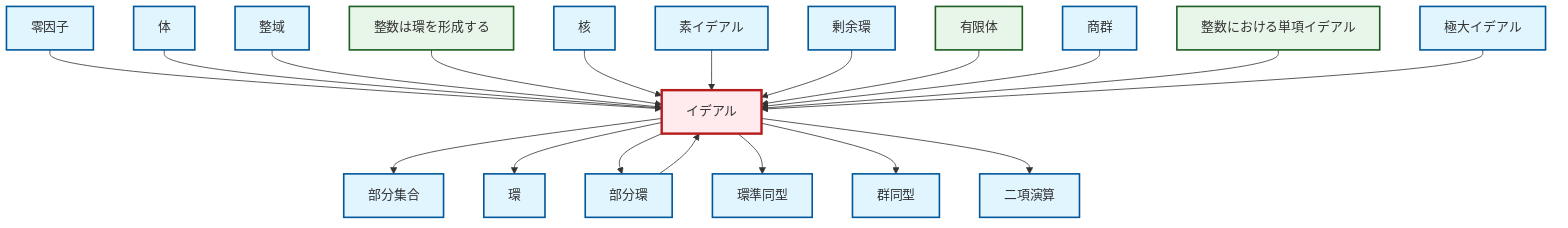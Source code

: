 graph TD
    classDef definition fill:#e1f5fe,stroke:#01579b,stroke-width:2px
    classDef theorem fill:#f3e5f5,stroke:#4a148c,stroke-width:2px
    classDef axiom fill:#fff3e0,stroke:#e65100,stroke-width:2px
    classDef example fill:#e8f5e9,stroke:#1b5e20,stroke-width:2px
    classDef current fill:#ffebee,stroke:#b71c1c,stroke-width:3px
    def-integral-domain["整域"]:::definition
    def-field["体"]:::definition
    def-ring["環"]:::definition
    ex-principal-ideal["整数における単項イデアル"]:::example
    def-isomorphism["群同型"]:::definition
    ex-finite-field["有限体"]:::example
    def-quotient-ring["剰余環"]:::definition
    def-zero-divisor["零因子"]:::definition
    def-maximal-ideal["極大イデアル"]:::definition
    def-quotient-group["商群"]:::definition
    def-ideal["イデアル"]:::definition
    ex-integers-ring["整数は環を形成する"]:::example
    def-subset["部分集合"]:::definition
    def-prime-ideal["素イデアル"]:::definition
    def-binary-operation["二項演算"]:::definition
    def-kernel["核"]:::definition
    def-ring-homomorphism["環準同型"]:::definition
    def-subring["部分環"]:::definition
    def-zero-divisor --> def-ideal
    def-field --> def-ideal
    def-integral-domain --> def-ideal
    def-ideal --> def-subset
    def-ideal --> def-ring
    ex-integers-ring --> def-ideal
    def-ideal --> def-subring
    def-kernel --> def-ideal
    def-prime-ideal --> def-ideal
    def-quotient-ring --> def-ideal
    def-ideal --> def-ring-homomorphism
    def-ideal --> def-isomorphism
    ex-finite-field --> def-ideal
    def-quotient-group --> def-ideal
    def-ideal --> def-binary-operation
    ex-principal-ideal --> def-ideal
    def-subring --> def-ideal
    def-maximal-ideal --> def-ideal
    class def-ideal current